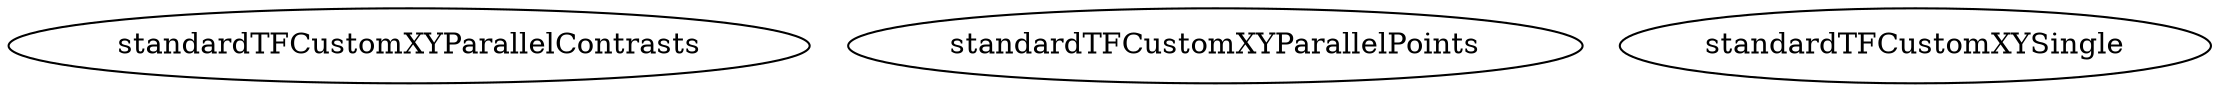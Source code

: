 /* Created by mdot for Matlab */
digraph m2html {

  standardTFCustomXYParallelContrasts [URL="standardTFCustomXYParallelContrasts.html"];
  standardTFCustomXYParallelPoints [URL="standardTFCustomXYParallelPoints.html"];
  standardTFCustomXYSingle [URL="standardTFCustomXYSingle.html"];
}